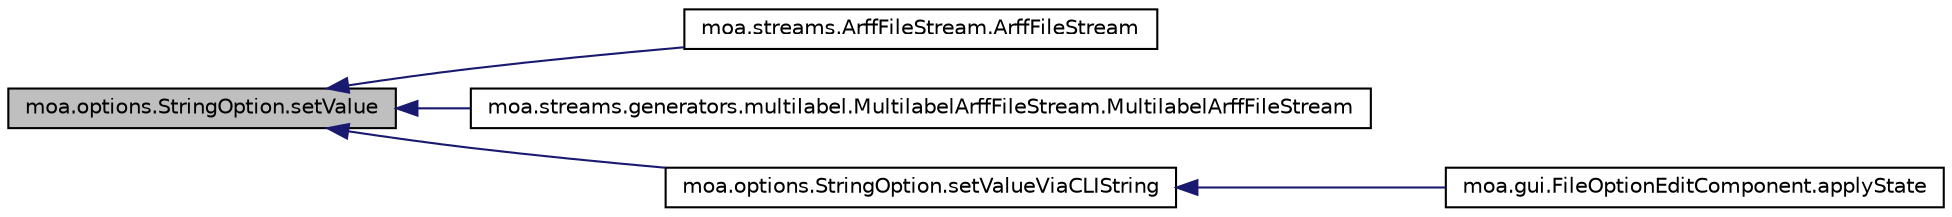 digraph G
{
  edge [fontname="Helvetica",fontsize="10",labelfontname="Helvetica",labelfontsize="10"];
  node [fontname="Helvetica",fontsize="10",shape=record];
  rankdir=LR;
  Node1 [label="moa.options.StringOption.setValue",height=0.2,width=0.4,color="black", fillcolor="grey75", style="filled" fontcolor="black"];
  Node1 -> Node2 [dir=back,color="midnightblue",fontsize="10",style="solid",fontname="Helvetica"];
  Node2 [label="moa.streams.ArffFileStream.ArffFileStream",height=0.2,width=0.4,color="black", fillcolor="white", style="filled",URL="$classmoa_1_1streams_1_1ArffFileStream.html#aa29709e1c4faff611d85b6e420a0b59f"];
  Node1 -> Node3 [dir=back,color="midnightblue",fontsize="10",style="solid",fontname="Helvetica"];
  Node3 [label="moa.streams.generators.multilabel.MultilabelArffFileStream.MultilabelArffFileStream",height=0.2,width=0.4,color="black", fillcolor="white", style="filled",URL="$classmoa_1_1streams_1_1generators_1_1multilabel_1_1MultilabelArffFileStream.html#ab9a402746dbe495543f732ce92929096"];
  Node1 -> Node4 [dir=back,color="midnightblue",fontsize="10",style="solid",fontname="Helvetica"];
  Node4 [label="moa.options.StringOption.setValueViaCLIString",height=0.2,width=0.4,color="black", fillcolor="white", style="filled",URL="$classmoa_1_1options_1_1StringOption.html#acdce331b2cf89d42ecfda93632650ebc",tooltip="Sets value of this option via the Command Line Interface text."];
  Node4 -> Node5 [dir=back,color="midnightblue",fontsize="10",style="solid",fontname="Helvetica"];
  Node5 [label="moa.gui.FileOptionEditComponent.applyState",height=0.2,width=0.4,color="black", fillcolor="white", style="filled",URL="$classmoa_1_1gui_1_1FileOptionEditComponent.html#a7d7edc231e4a58607b1dcfa6ea3e3900",tooltip="This method applies the state."];
}
